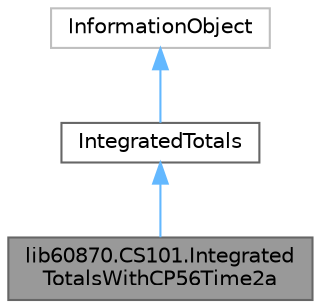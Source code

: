 digraph "lib60870.CS101.IntegratedTotalsWithCP56Time2a"
{
 // LATEX_PDF_SIZE
  bgcolor="transparent";
  edge [fontname=Helvetica,fontsize=10,labelfontname=Helvetica,labelfontsize=10];
  node [fontname=Helvetica,fontsize=10,shape=box,height=0.2,width=0.4];
  Node1 [id="Node000001",label="lib60870.CS101.Integrated\lTotalsWithCP56Time2a",height=0.2,width=0.4,color="gray40", fillcolor="grey60", style="filled", fontcolor="black",tooltip="Integrated totals information object with CP56Time2a time tag (M_IT_TB_1)"];
  Node2 -> Node1 [id="edge1_Node000001_Node000002",dir="back",color="steelblue1",style="solid",tooltip=" "];
  Node2 [id="Node000002",label="IntegratedTotals",height=0.2,width=0.4,color="gray40", fillcolor="white", style="filled",URL="$classlib60870_1_1_c_s101_1_1_integrated_totals.html",tooltip="Integrated totals information object (M_IT_NA_1)"];
  Node3 -> Node2 [id="edge2_Node000002_Node000003",dir="back",color="steelblue1",style="solid",tooltip=" "];
  Node3 [id="Node000003",label="InformationObject",height=0.2,width=0.4,color="grey75", fillcolor="white", style="filled",URL="$classlib60870_1_1_c_s101_1_1_information_object.html",tooltip=" "];
}
